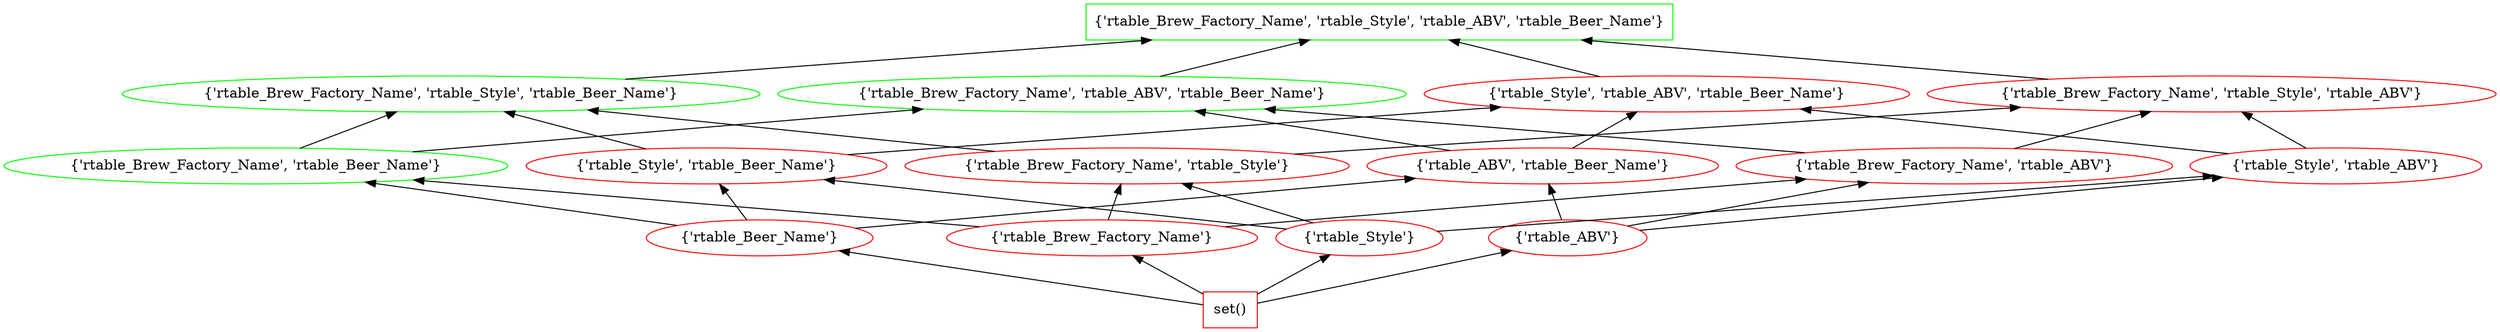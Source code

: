 digraph G {
splines="line"
rankdir=BT
"{'rtable_Brew_Factory_Name', 'rtable_Style', 'rtable_ABV', 'rtable_Beer_Name'}" [shape=box];
"set()" [shape=box];
"set()" [color=red];
"set()" -> "{'rtable_Beer_Name'}";
"set()" -> "{'rtable_Brew_Factory_Name'}";
"set()" -> "{'rtable_Style'}";
"set()" -> "{'rtable_ABV'}";
"{'rtable_Beer_Name'}" [color=red];
"{'rtable_Beer_Name'}" -> "{'rtable_Brew_Factory_Name', 'rtable_Beer_Name'}";
"{'rtable_Beer_Name'}" -> "{'rtable_Style', 'rtable_Beer_Name'}";
"{'rtable_Beer_Name'}" -> "{'rtable_ABV', 'rtable_Beer_Name'}";
"{'rtable_Brew_Factory_Name'}" [color=red];
"{'rtable_Brew_Factory_Name'}" -> "{'rtable_Brew_Factory_Name', 'rtable_Beer_Name'}";
"{'rtable_Brew_Factory_Name'}" -> "{'rtable_Brew_Factory_Name', 'rtable_Style'}";
"{'rtable_Brew_Factory_Name'}" -> "{'rtable_Brew_Factory_Name', 'rtable_ABV'}";
"{'rtable_Style'}" [color=red];
"{'rtable_Style'}" -> "{'rtable_Style', 'rtable_Beer_Name'}";
"{'rtable_Style'}" -> "{'rtable_Brew_Factory_Name', 'rtable_Style'}";
"{'rtable_Style'}" -> "{'rtable_Style', 'rtable_ABV'}";
"{'rtable_ABV'}" [color=red];
"{'rtable_ABV'}" -> "{'rtable_ABV', 'rtable_Beer_Name'}";
"{'rtable_ABV'}" -> "{'rtable_Brew_Factory_Name', 'rtable_ABV'}";
"{'rtable_ABV'}" -> "{'rtable_Style', 'rtable_ABV'}";
"{'rtable_Brew_Factory_Name', 'rtable_Beer_Name'}" [color=green];
"{'rtable_Brew_Factory_Name', 'rtable_Beer_Name'}" -> "{'rtable_Brew_Factory_Name', 'rtable_Style', 'rtable_Beer_Name'}";
"{'rtable_Brew_Factory_Name', 'rtable_Beer_Name'}" -> "{'rtable_Brew_Factory_Name', 'rtable_ABV', 'rtable_Beer_Name'}";
"{'rtable_Style', 'rtable_Beer_Name'}" [color=red];
"{'rtable_Style', 'rtable_Beer_Name'}" -> "{'rtable_Brew_Factory_Name', 'rtable_Style', 'rtable_Beer_Name'}";
"{'rtable_Style', 'rtable_Beer_Name'}" -> "{'rtable_Style', 'rtable_ABV', 'rtable_Beer_Name'}";
"{'rtable_ABV', 'rtable_Beer_Name'}" [color=red];
"{'rtable_ABV', 'rtable_Beer_Name'}" -> "{'rtable_Brew_Factory_Name', 'rtable_ABV', 'rtable_Beer_Name'}";
"{'rtable_ABV', 'rtable_Beer_Name'}" -> "{'rtable_Style', 'rtable_ABV', 'rtable_Beer_Name'}";
"{'rtable_Brew_Factory_Name', 'rtable_Style'}" [color=red];
"{'rtable_Brew_Factory_Name', 'rtable_Style'}" -> "{'rtable_Brew_Factory_Name', 'rtable_Style', 'rtable_Beer_Name'}";
"{'rtable_Brew_Factory_Name', 'rtable_Style'}" -> "{'rtable_Brew_Factory_Name', 'rtable_Style', 'rtable_ABV'}";
"{'rtable_Brew_Factory_Name', 'rtable_ABV'}" [color=red];
"{'rtable_Brew_Factory_Name', 'rtable_ABV'}" -> "{'rtable_Brew_Factory_Name', 'rtable_ABV', 'rtable_Beer_Name'}";
"{'rtable_Brew_Factory_Name', 'rtable_ABV'}" -> "{'rtable_Brew_Factory_Name', 'rtable_Style', 'rtable_ABV'}";
"{'rtable_Style', 'rtable_ABV'}" [color=red];
"{'rtable_Style', 'rtable_ABV'}" -> "{'rtable_Style', 'rtable_ABV', 'rtable_Beer_Name'}";
"{'rtable_Style', 'rtable_ABV'}" -> "{'rtable_Brew_Factory_Name', 'rtable_Style', 'rtable_ABV'}";
"{'rtable_Brew_Factory_Name', 'rtable_Style', 'rtable_Beer_Name'}" [color=green];
"{'rtable_Brew_Factory_Name', 'rtable_Style', 'rtable_Beer_Name'}" -> "{'rtable_Brew_Factory_Name', 'rtable_Style', 'rtable_ABV', 'rtable_Beer_Name'}";
"{'rtable_Brew_Factory_Name', 'rtable_ABV', 'rtable_Beer_Name'}" [color=green];
"{'rtable_Brew_Factory_Name', 'rtable_ABV', 'rtable_Beer_Name'}" -> "{'rtable_Brew_Factory_Name', 'rtable_Style', 'rtable_ABV', 'rtable_Beer_Name'}";
"{'rtable_Style', 'rtable_ABV', 'rtable_Beer_Name'}" [color=red];
"{'rtable_Style', 'rtable_ABV', 'rtable_Beer_Name'}" -> "{'rtable_Brew_Factory_Name', 'rtable_Style', 'rtable_ABV', 'rtable_Beer_Name'}";
"{'rtable_Brew_Factory_Name', 'rtable_Style', 'rtable_ABV'}" [color=red];
"{'rtable_Brew_Factory_Name', 'rtable_Style', 'rtable_ABV'}" -> "{'rtable_Brew_Factory_Name', 'rtable_Style', 'rtable_ABV', 'rtable_Beer_Name'}";
"{'rtable_Brew_Factory_Name', 'rtable_Style', 'rtable_ABV', 'rtable_Beer_Name'}" [color=green];
}